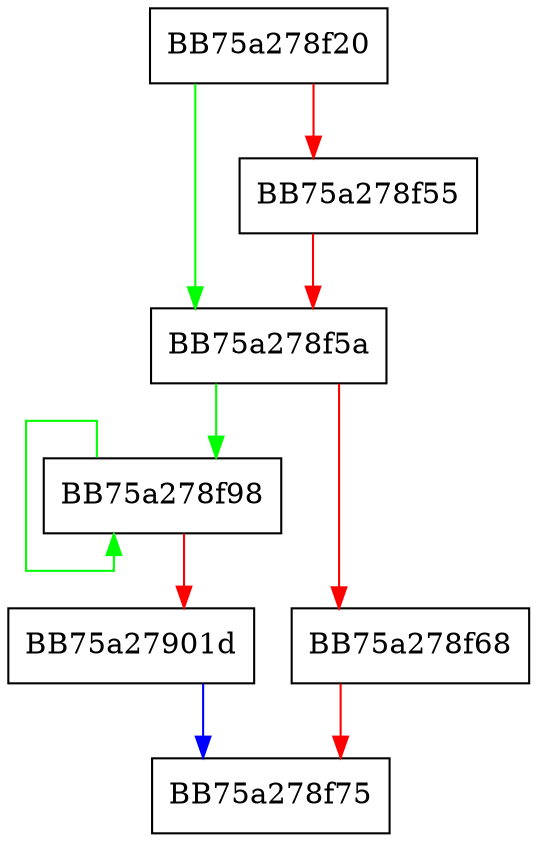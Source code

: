 digraph ReadSQLite {
  node [shape="box"];
  graph [splines=ortho];
  BB75a278f20 -> BB75a278f5a [color="green"];
  BB75a278f20 -> BB75a278f55 [color="red"];
  BB75a278f55 -> BB75a278f5a [color="red"];
  BB75a278f5a -> BB75a278f98 [color="green"];
  BB75a278f5a -> BB75a278f68 [color="red"];
  BB75a278f68 -> BB75a278f75 [color="red"];
  BB75a278f98 -> BB75a278f98 [color="green"];
  BB75a278f98 -> BB75a27901d [color="red"];
  BB75a27901d -> BB75a278f75 [color="blue"];
}
